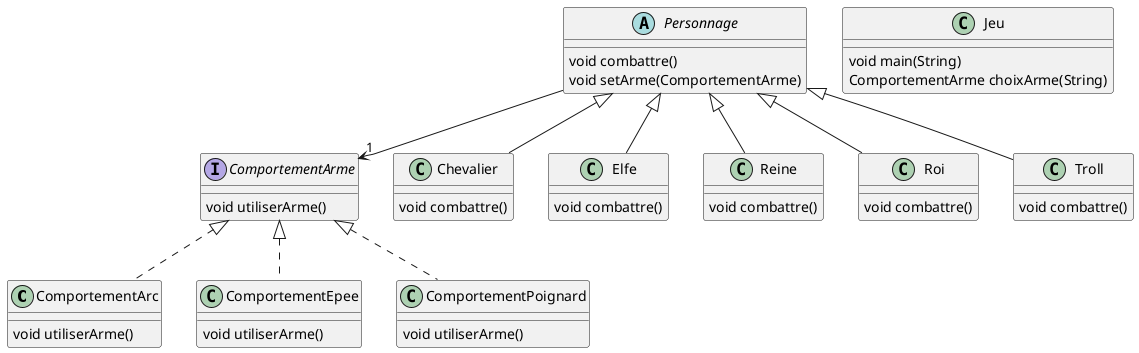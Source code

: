 @startuml

' definitions
' -----------

' package "comportements.arme.impl"
class ComportementArc
class ComportementEpee
class ComportementPoignard
' end package

' package "comportements.arme"
interface ComportementArme
' end package

' package "appliJeu"
class Chevalier
class Elfe
class Jeu
abstract Personnage
class Reine
class Roi
class Troll
' end package

' content
' -------

' Personnage:
Personnage --> "1" ComportementArme
Personnage : void combattre()
Personnage : void setArme(ComportementArme)

' ComportementPoignard:
ComportementArme <|.. ComportementPoignard
ComportementPoignard : void utiliserArme()

' Elfe:
Personnage <|-- Elfe
Elfe : void combattre()

' ComportementArme:
ComportementArme : void utiliserArme()

' ComportementArc:
ComportementArme <|.. ComportementArc
ComportementArc : void utiliserArme()

' Roi:
Personnage <|-- Roi
Roi : void combattre()

' Troll:
Personnage <|-- Troll
Troll : void combattre()

' ComportementEpee:
ComportementArme <|.. ComportementEpee
ComportementEpee : void utiliserArme()

' Reine:
Personnage <|-- Reine
Reine : void combattre()

' Chevalier:
Personnage <|-- Chevalier
Chevalier : void combattre()

' Jeu:
Jeu : void main(String)
Jeu : ComportementArme choixArme(String)

@enduml
